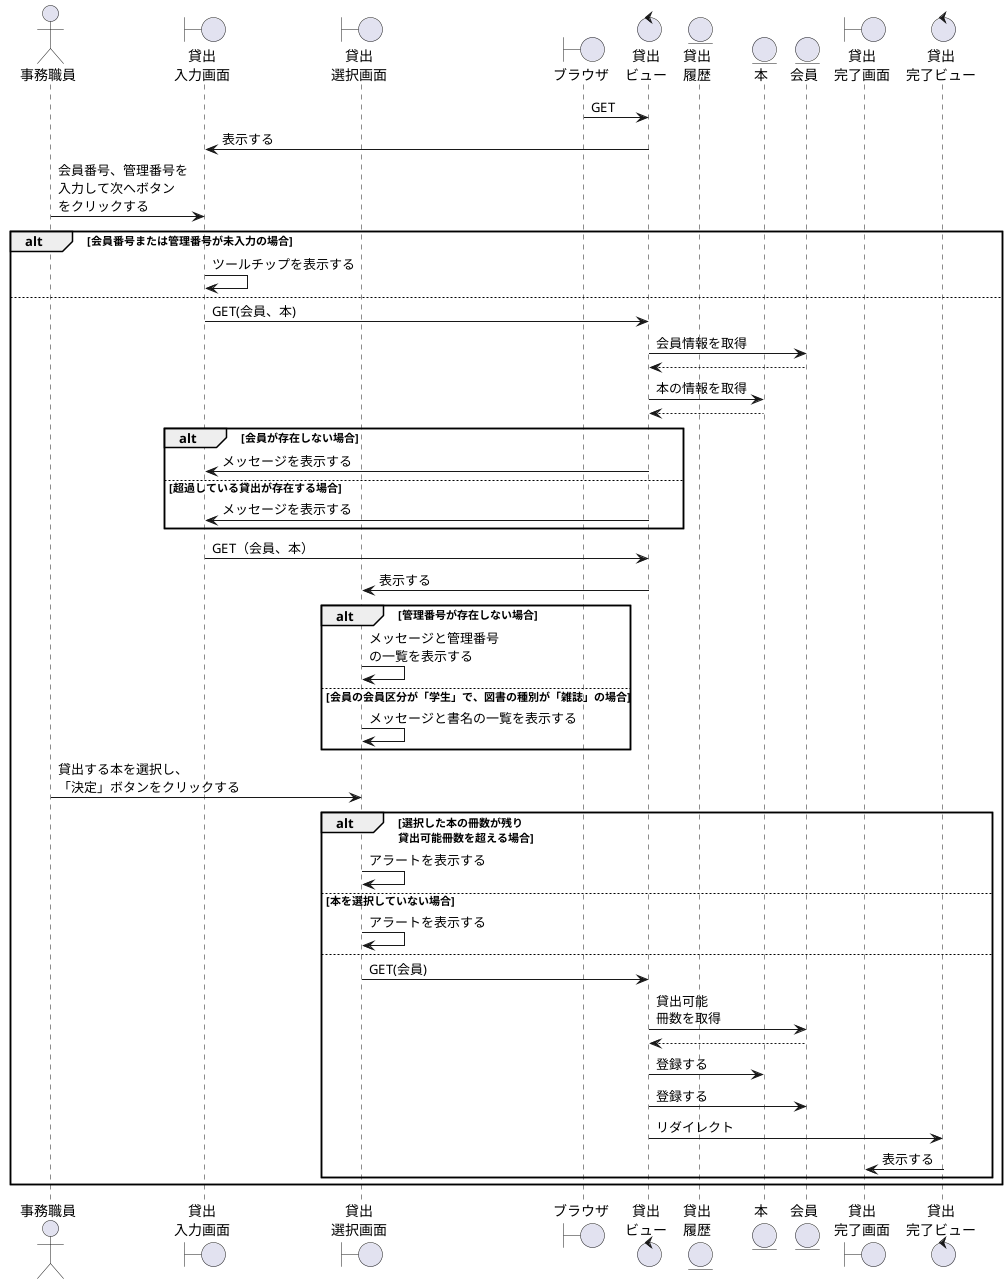 @startuml KD
 
actor "事務職員" as staff
boundary "貸出\n入力画面" as KDIns
boundary "貸出\n選択画面" as KDSelects
boundary "ブラウザ" as brz
control "貸出\nビュー" as KDv
entity "貸出\n履歴" as KDR
entity "本" as book
entity "会員" as member
boundary "貸出\n完了画面" as KDOKs
control "貸出\n完了ビュー" as KDOKv
 
brz -> KDv:GET
KDIns <- KDv:表示する
staff -> KDIns: 会員番号、管理番号を\n入力して次へボタン\nをクリックする
alt 会員番号または管理番号が未入力の場合
    KDIns -> KDIns: ツールチップを表示する
else
    KDIns -> KDv: GET(会員、本)
    KDv -> member: 会員情報を取得
    KDv <-- member
    KDv -> book: 本の情報を取得
    KDv <-- book
    alt 会員が存在しない場合
        KDv -> KDIns: メッセージを表示する
    else 超過している貸出が存在する場合
        KDv -> KDIns:メッセージを表示する
    end
    KDIns -> KDv:GET（会員、本）
    KDSelects <- KDv:表示する
    alt 管理番号が存在しない場合
        KDSelects -> KDSelects: メッセージと管理番号\nの一覧を表示する
    else 会員の会員区分が「学生」で、図書の種別が「雑誌」の場合
        KDSelects -> KDSelects: メッセージと書名の一覧を表示する
    end
    staff -> KDSelects:貸出する本を選択し、\n「決定」ボタンをクリックする
    alt 選択した本の冊数が残り\n貸出可能冊数を超える場合
        KDSelects -> KDSelects:アラートを表示する
    else 本を選択していない場合
        KDSelects -> KDSelects:アラートを表示する
    else
    KDSelects -> KDv:GET(会員)
    KDv -> member:貸出可能\n冊数を取得
    KDv <-- member:
    KDv -> book:登録する
    KDv -> member:登録する
    KDv -> KDOKv:リダイレクト
    KDOKs <-KDOKv:表示する
    end
end
 
@enduml
 